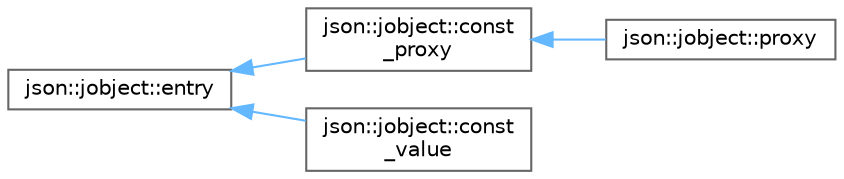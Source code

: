 digraph "Gráfico de jerarquía de clases"
{
 // LATEX_PDF_SIZE
  bgcolor="transparent";
  edge [fontname=Helvetica,fontsize=10,labelfontname=Helvetica,labelfontsize=10];
  node [fontname=Helvetica,fontsize=10,shape=box,height=0.2,width=0.4];
  rankdir="LR";
  Node0 [id="Node000000",label="json::jobject::entry",height=0.2,width=0.4,color="grey40", fillcolor="white", style="filled",URL="$d9/d07/classjson_1_1jobject_1_1entry.html",tooltip="Representation of a value in the object."];
  Node0 -> Node1 [id="edge68_Node000000_Node000001",dir="back",color="steelblue1",style="solid",tooltip=" "];
  Node1 [id="Node000001",label="json::jobject::const\l_proxy",height=0.2,width=0.4,color="grey40", fillcolor="white", style="filled",URL="$df/d03/classjson_1_1jobject_1_1const__proxy.html",tooltip="Represents an entry as a constant proxy to the value."];
  Node1 -> Node2 [id="edge69_Node000001_Node000002",dir="back",color="steelblue1",style="solid",tooltip=" "];
  Node2 [id="Node000002",label="json::jobject::proxy",height=0.2,width=0.4,color="grey40", fillcolor="white", style="filled",URL="$de/d00/classjson_1_1jobject_1_1proxy.html",tooltip="A proxy that allows modification of the value."];
  Node0 -> Node3 [id="edge70_Node000000_Node000003",dir="back",color="steelblue1",style="solid",tooltip=" "];
  Node3 [id="Node000003",label="json::jobject::const\l_value",height=0.2,width=0.4,color="grey40", fillcolor="white", style="filled",URL="$d6/d03/classjson_1_1jobject_1_1const__value.html",tooltip="Represents an entry as a constant value."];
}
